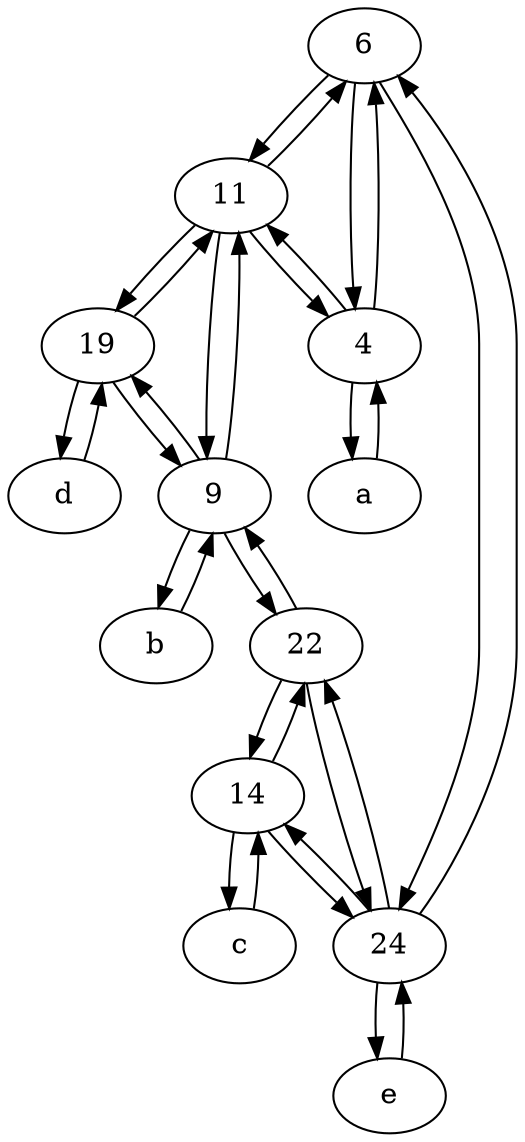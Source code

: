 digraph  {
	6;
	14;
	d [pos="20,30!"];
	19;
	22;
	9;
	b [pos="50,20!"];
	11;
	a [pos="40,10!"];
	e [pos="30,50!"];
	4;
	24;
	c [pos="20,10!"];
	24 -> 14;
	9 -> 22;
	4 -> 6;
	14 -> c;
	19 -> 9;
	b -> 9;
	d -> 19;
	11 -> 9;
	24 -> 22;
	22 -> 24;
	24 -> e;
	6 -> 4;
	19 -> d;
	4 -> a;
	4 -> 11;
	14 -> 24;
	11 -> 6;
	6 -> 24;
	a -> 4;
	11 -> 4;
	24 -> 6;
	19 -> 11;
	9 -> b;
	22 -> 9;
	22 -> 14;
	9 -> 19;
	14 -> 22;
	e -> 24;
	9 -> 11;
	6 -> 11;
	11 -> 19;
	c -> 14;

	}